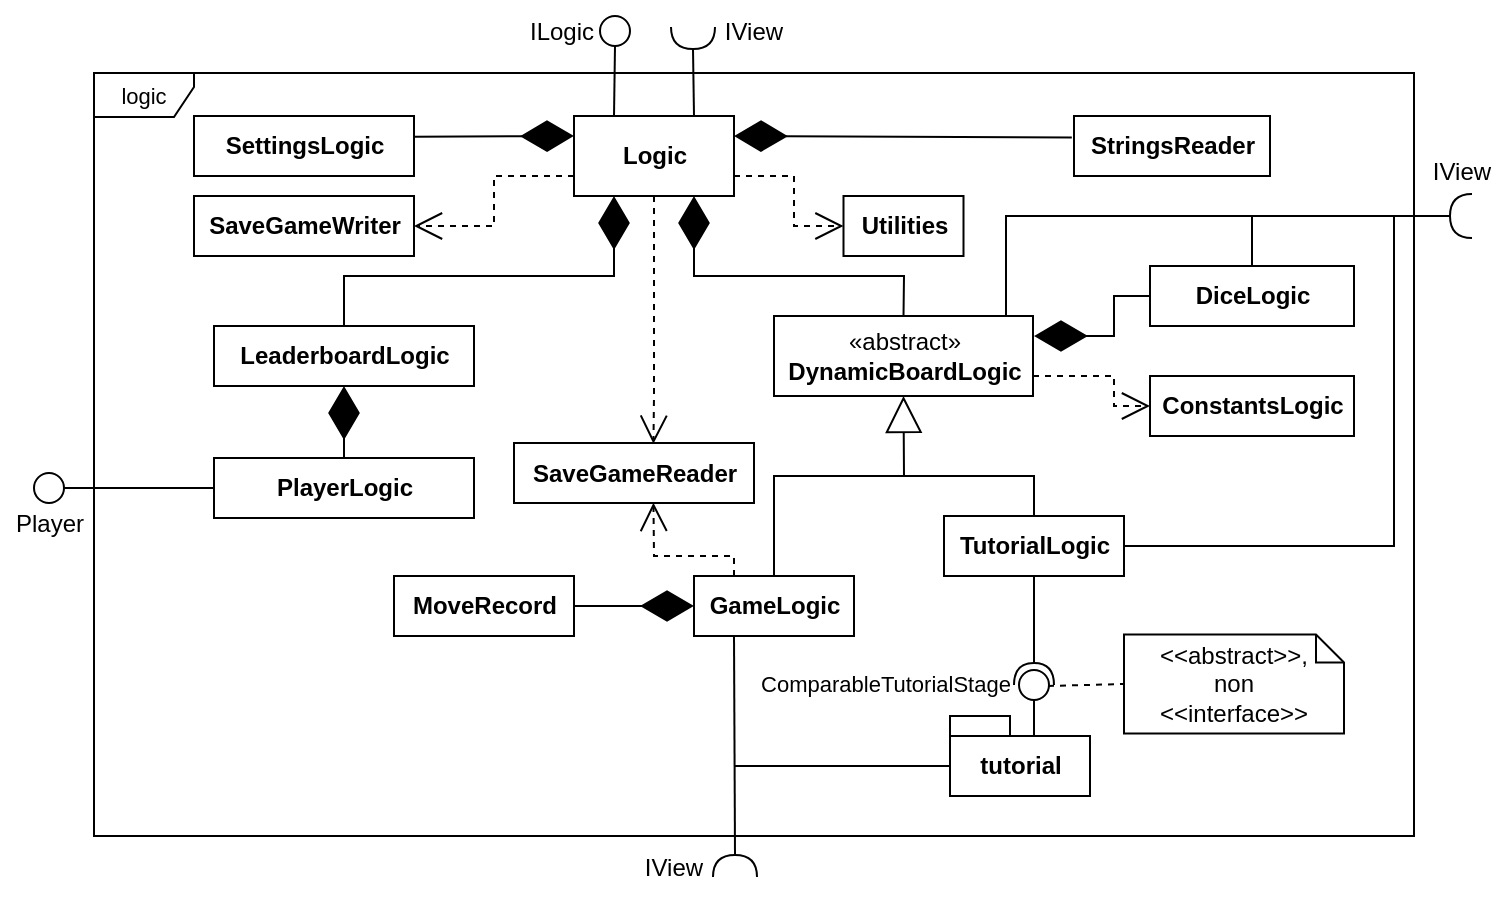 <mxfile version="20.5.3" type="github">
  <diagram id="fHfYpHDvZFgHZ8CbhTJR" name="Pagina-1">
    <mxGraphModel dx="953" dy="527" grid="1" gridSize="10" guides="1" tooltips="1" connect="1" arrows="1" fold="1" page="1" pageScale="1" pageWidth="827" pageHeight="1169" math="0" shadow="0">
      <root>
        <mxCell id="0" />
        <mxCell id="1" parent="0" />
        <mxCell id="deseukBThxSfhgFfrZho-65" value="logic" style="shape=umlFrame;whiteSpace=wrap;html=1;fontSize=11;width=50;height=22;" vertex="1" parent="1">
          <mxGeometry x="120" y="48.5" width="660" height="381.5" as="geometry" />
        </mxCell>
        <mxCell id="deseukBThxSfhgFfrZho-1" value="tutorial" style="shape=folder;fontStyle=1;spacingTop=10;tabWidth=30;tabHeight=10;tabPosition=left;html=1;" vertex="1" parent="1">
          <mxGeometry x="548" y="370" width="70" height="40" as="geometry" />
        </mxCell>
        <mxCell id="deseukBThxSfhgFfrZho-2" value="" style="shape=requiredInterface;html=1;verticalLabelPosition=bottom;sketch=0;rotation=-90;" vertex="1" parent="1">
          <mxGeometry x="584.5" y="339" width="11" height="20" as="geometry" />
        </mxCell>
        <mxCell id="deseukBThxSfhgFfrZho-3" value="" style="ellipse;whiteSpace=wrap;html=1;aspect=fixed;" vertex="1" parent="1">
          <mxGeometry x="582.5" y="347" width="15" height="15" as="geometry" />
        </mxCell>
        <mxCell id="deseukBThxSfhgFfrZho-4" value="" style="endArrow=none;html=1;rounded=0;entryX=0.5;entryY=1;entryDx=0;entryDy=0;" edge="1" parent="1" target="deseukBThxSfhgFfrZho-3">
          <mxGeometry width="50" height="50" relative="1" as="geometry">
            <mxPoint x="590" y="380" as="sourcePoint" />
            <mxPoint x="478" y="350" as="targetPoint" />
          </mxGeometry>
        </mxCell>
        <mxCell id="deseukBThxSfhgFfrZho-5" value="ComparableTutorialStage" style="text;html=1;strokeColor=none;fillColor=none;align=center;verticalAlign=middle;whiteSpace=wrap;rounded=0;fontSize=11;" vertex="1" parent="1">
          <mxGeometry x="448" y="339" width="135.5" height="30" as="geometry" />
        </mxCell>
        <mxCell id="deseukBThxSfhgFfrZho-6" value="&amp;lt;&amp;lt;abstract&amp;gt;&amp;gt;,&lt;br&gt;non&lt;br&gt;&amp;lt;&amp;lt;interface&amp;gt;&amp;gt;" style="shape=note;size=14;whiteSpace=wrap;html=1;" vertex="1" parent="1">
          <mxGeometry x="635" y="329.25" width="110" height="49.5" as="geometry" />
        </mxCell>
        <mxCell id="deseukBThxSfhgFfrZho-7" value="" style="endArrow=none;dashed=1;html=1;rounded=0;entryX=0;entryY=0.5;entryDx=0;entryDy=0;entryPerimeter=0;" edge="1" parent="1" target="deseukBThxSfhgFfrZho-6">
          <mxGeometry width="50" height="50" relative="1" as="geometry">
            <mxPoint x="597" y="355" as="sourcePoint" />
            <mxPoint x="648" y="220" as="targetPoint" />
          </mxGeometry>
        </mxCell>
        <mxCell id="deseukBThxSfhgFfrZho-8" value="&lt;b&gt;TutorialLogic&lt;/b&gt;" style="html=1;" vertex="1" parent="1">
          <mxGeometry x="545" y="270" width="90" height="30" as="geometry" />
        </mxCell>
        <mxCell id="deseukBThxSfhgFfrZho-9" value="" style="endArrow=none;html=1;rounded=0;entryX=0.5;entryY=1;entryDx=0;entryDy=0;exitX=1;exitY=0.5;exitDx=0;exitDy=0;exitPerimeter=0;" edge="1" parent="1" source="deseukBThxSfhgFfrZho-2" target="deseukBThxSfhgFfrZho-8">
          <mxGeometry width="50" height="50" relative="1" as="geometry">
            <mxPoint x="348" y="330" as="sourcePoint" />
            <mxPoint x="398" y="280" as="targetPoint" />
          </mxGeometry>
        </mxCell>
        <mxCell id="deseukBThxSfhgFfrZho-10" value="" style="shape=requiredInterface;html=1;verticalLabelPosition=bottom;sketch=0;rotation=-180;aspect=fixed;" vertex="1" parent="1">
          <mxGeometry x="798" y="109" width="11" height="22" as="geometry" />
        </mxCell>
        <mxCell id="deseukBThxSfhgFfrZho-11" value="IView" style="text;html=1;strokeColor=none;fillColor=none;align=center;verticalAlign=middle;whiteSpace=wrap;rounded=0;" vertex="1" parent="1">
          <mxGeometry x="390" y="431" width="40" height="30" as="geometry" />
        </mxCell>
        <mxCell id="deseukBThxSfhgFfrZho-13" value="«abstract»&lt;br&gt;&lt;b&gt;DynamicBoardLogic&lt;/b&gt;" style="html=1;" vertex="1" parent="1">
          <mxGeometry x="460" y="170" width="129.5" height="40" as="geometry" />
        </mxCell>
        <mxCell id="deseukBThxSfhgFfrZho-14" value="&lt;b&gt;GameLogic&lt;/b&gt;" style="html=1;" vertex="1" parent="1">
          <mxGeometry x="420" y="300" width="80" height="30" as="geometry" />
        </mxCell>
        <mxCell id="deseukBThxSfhgFfrZho-15" value="" style="endArrow=block;endSize=16;endFill=0;html=1;rounded=0;entryX=0.5;entryY=1;entryDx=0;entryDy=0;exitX=0.5;exitY=0;exitDx=0;exitDy=0;" edge="1" parent="1" source="deseukBThxSfhgFfrZho-14" target="deseukBThxSfhgFfrZho-13">
          <mxGeometry x="0.375" y="90" width="160" relative="1" as="geometry">
            <mxPoint x="210" y="220" as="sourcePoint" />
            <mxPoint x="370" y="220" as="targetPoint" />
            <Array as="points">
              <mxPoint x="460" y="250" />
              <mxPoint x="525" y="250" />
            </Array>
            <mxPoint as="offset" />
          </mxGeometry>
        </mxCell>
        <mxCell id="deseukBThxSfhgFfrZho-16" value="" style="endArrow=none;html=1;rounded=0;entryX=0.5;entryY=0;entryDx=0;entryDy=0;" edge="1" parent="1" target="deseukBThxSfhgFfrZho-8">
          <mxGeometry width="50" height="50" relative="1" as="geometry">
            <mxPoint x="500" y="250" as="sourcePoint" />
            <mxPoint x="740" y="180" as="targetPoint" />
            <Array as="points">
              <mxPoint x="590" y="250" />
            </Array>
          </mxGeometry>
        </mxCell>
        <mxCell id="deseukBThxSfhgFfrZho-17" value="&lt;b&gt;DiceLogic&lt;/b&gt;" style="html=1;" vertex="1" parent="1">
          <mxGeometry x="648" y="145" width="102" height="30" as="geometry" />
        </mxCell>
        <mxCell id="deseukBThxSfhgFfrZho-18" value="" style="endArrow=diamondThin;endFill=1;endSize=24;html=1;rounded=0;exitX=0;exitY=0.5;exitDx=0;exitDy=0;" edge="1" parent="1" source="deseukBThxSfhgFfrZho-17">
          <mxGeometry width="160" relative="1" as="geometry">
            <mxPoint x="600" y="230" as="sourcePoint" />
            <mxPoint x="590" y="180" as="targetPoint" />
            <Array as="points">
              <mxPoint x="630" y="160" />
              <mxPoint x="630" y="180" />
            </Array>
          </mxGeometry>
        </mxCell>
        <mxCell id="deseukBThxSfhgFfrZho-19" value="&lt;b&gt;Logic&lt;/b&gt;" style="html=1;" vertex="1" parent="1">
          <mxGeometry x="360" y="70" width="80" height="40" as="geometry" />
        </mxCell>
        <mxCell id="deseukBThxSfhgFfrZho-20" value="" style="endArrow=diamondThin;endFill=1;endSize=24;html=1;rounded=0;exitX=0.5;exitY=0;exitDx=0;exitDy=0;entryX=0.75;entryY=1;entryDx=0;entryDy=0;" edge="1" parent="1" source="deseukBThxSfhgFfrZho-13" target="deseukBThxSfhgFfrZho-19">
          <mxGeometry width="160" relative="1" as="geometry">
            <mxPoint x="428" y="160" as="sourcePoint" />
            <mxPoint x="370" y="160" as="targetPoint" />
            <Array as="points">
              <mxPoint x="525" y="150" />
              <mxPoint x="420" y="150" />
            </Array>
          </mxGeometry>
        </mxCell>
        <mxCell id="deseukBThxSfhgFfrZho-22" value="&lt;b&gt;StringsReader&lt;/b&gt;" style="html=1;" vertex="1" parent="1">
          <mxGeometry x="610" y="70" width="98" height="30" as="geometry" />
        </mxCell>
        <mxCell id="deseukBThxSfhgFfrZho-23" value="" style="endArrow=diamondThin;endFill=1;endSize=24;html=1;rounded=0;exitX=-0.011;exitY=0.36;exitDx=0;exitDy=0;entryX=1;entryY=0.25;entryDx=0;entryDy=0;exitPerimeter=0;" edge="1" parent="1" source="deseukBThxSfhgFfrZho-22" target="deseukBThxSfhgFfrZho-19">
          <mxGeometry width="160" relative="1" as="geometry">
            <mxPoint x="495" y="94.5" as="sourcePoint" />
            <mxPoint x="470" y="80" as="targetPoint" />
          </mxGeometry>
        </mxCell>
        <mxCell id="deseukBThxSfhgFfrZho-24" value="&lt;b&gt;SettingsLogic&lt;/b&gt;" style="html=1;" vertex="1" parent="1">
          <mxGeometry x="170" y="70" width="110" height="30" as="geometry" />
        </mxCell>
        <mxCell id="deseukBThxSfhgFfrZho-25" value="" style="endArrow=diamondThin;endFill=1;endSize=24;html=1;rounded=0;entryX=0;entryY=0.25;entryDx=0;entryDy=0;exitX=1;exitY=0.344;exitDx=0;exitDy=0;exitPerimeter=0;" edge="1" parent="1" source="deseukBThxSfhgFfrZho-24" target="deseukBThxSfhgFfrZho-19">
          <mxGeometry width="160" relative="1" as="geometry">
            <mxPoint x="300" y="90" as="sourcePoint" />
            <mxPoint x="290" y="150" as="targetPoint" />
          </mxGeometry>
        </mxCell>
        <mxCell id="deseukBThxSfhgFfrZho-26" value="&lt;b&gt;LeaderboardLogic&lt;/b&gt;" style="html=1;" vertex="1" parent="1">
          <mxGeometry x="180" y="175" width="130" height="30" as="geometry" />
        </mxCell>
        <mxCell id="deseukBThxSfhgFfrZho-27" value="" style="endArrow=diamondThin;endFill=1;endSize=24;html=1;rounded=0;exitX=0.5;exitY=0;exitDx=0;exitDy=0;entryX=0.25;entryY=1;entryDx=0;entryDy=0;" edge="1" parent="1" source="deseukBThxSfhgFfrZho-26" target="deseukBThxSfhgFfrZho-19">
          <mxGeometry width="160" relative="1" as="geometry">
            <mxPoint x="474.75" y="210" as="sourcePoint" />
            <mxPoint x="370" y="150" as="targetPoint" />
            <Array as="points">
              <mxPoint x="245" y="150" />
              <mxPoint x="380" y="150" />
            </Array>
          </mxGeometry>
        </mxCell>
        <mxCell id="deseukBThxSfhgFfrZho-29" value="&lt;b&gt;PlayerLogic&lt;/b&gt;" style="html=1;" vertex="1" parent="1">
          <mxGeometry x="180" y="241" width="130" height="30" as="geometry" />
        </mxCell>
        <mxCell id="deseukBThxSfhgFfrZho-35" value="" style="ellipse;whiteSpace=wrap;html=1;aspect=fixed;" vertex="1" parent="1">
          <mxGeometry x="90" y="248.5" width="15" height="15" as="geometry" />
        </mxCell>
        <mxCell id="deseukBThxSfhgFfrZho-36" value="Player" style="text;html=1;strokeColor=none;fillColor=none;align=center;verticalAlign=middle;whiteSpace=wrap;rounded=0;" vertex="1" parent="1">
          <mxGeometry x="73.5" y="263.5" width="48" height="20" as="geometry" />
        </mxCell>
        <mxCell id="deseukBThxSfhgFfrZho-37" value="" style="endArrow=none;html=1;rounded=0;exitX=1;exitY=0.5;exitDx=0;exitDy=0;entryX=0;entryY=0.5;entryDx=0;entryDy=0;" edge="1" parent="1" source="deseukBThxSfhgFfrZho-35" target="deseukBThxSfhgFfrZho-29">
          <mxGeometry width="50" height="50" relative="1" as="geometry">
            <mxPoint x="110" y="231" as="sourcePoint" />
            <mxPoint x="160" y="181" as="targetPoint" />
          </mxGeometry>
        </mxCell>
        <mxCell id="deseukBThxSfhgFfrZho-38" value="" style="endArrow=diamondThin;endFill=1;endSize=24;html=1;rounded=0;exitX=0.5;exitY=0;exitDx=0;exitDy=0;entryX=0.5;entryY=1;entryDx=0;entryDy=0;" edge="1" parent="1" source="deseukBThxSfhgFfrZho-29" target="deseukBThxSfhgFfrZho-26">
          <mxGeometry width="160" relative="1" as="geometry">
            <mxPoint x="220" y="105" as="sourcePoint" />
            <mxPoint x="300" y="105" as="targetPoint" />
          </mxGeometry>
        </mxCell>
        <mxCell id="deseukBThxSfhgFfrZho-39" value="&lt;b&gt;SaveGameReader&lt;/b&gt;" style="html=1;" vertex="1" parent="1">
          <mxGeometry x="330" y="233.5" width="120" height="30" as="geometry" />
        </mxCell>
        <mxCell id="deseukBThxSfhgFfrZho-40" value="" style="endArrow=open;endSize=12;dashed=1;html=1;rounded=0;entryX=0.581;entryY=0.997;entryDx=0;entryDy=0;exitX=0.25;exitY=0;exitDx=0;exitDy=0;entryPerimeter=0;" edge="1" parent="1" source="deseukBThxSfhgFfrZho-14" target="deseukBThxSfhgFfrZho-39">
          <mxGeometry x="-0.306" y="-10" width="160" relative="1" as="geometry">
            <mxPoint x="380" y="410" as="sourcePoint" />
            <mxPoint x="540" y="410" as="targetPoint" />
            <Array as="points">
              <mxPoint x="440" y="290" />
              <mxPoint x="400" y="290" />
            </Array>
            <mxPoint as="offset" />
          </mxGeometry>
        </mxCell>
        <mxCell id="deseukBThxSfhgFfrZho-41" value="" style="endArrow=open;endSize=12;dashed=1;html=1;rounded=0;entryX=0.581;entryY=0.012;entryDx=0;entryDy=0;exitX=0.5;exitY=1;exitDx=0;exitDy=0;entryPerimeter=0;" edge="1" parent="1" source="deseukBThxSfhgFfrZho-19" target="deseukBThxSfhgFfrZho-39">
          <mxGeometry x="0.348" y="22" width="160" relative="1" as="geometry">
            <mxPoint x="400" y="241" as="sourcePoint" />
            <mxPoint x="340" y="241" as="targetPoint" />
            <Array as="points">
              <mxPoint x="400" y="200" />
              <mxPoint x="400" y="210" />
            </Array>
            <mxPoint x="20" y="-12" as="offset" />
          </mxGeometry>
        </mxCell>
        <mxCell id="deseukBThxSfhgFfrZho-42" value="" style="endArrow=diamondThin;endFill=1;endSize=24;html=1;rounded=0;entryX=0;entryY=0.5;entryDx=0;entryDy=0;" edge="1" parent="1" target="deseukBThxSfhgFfrZho-14">
          <mxGeometry width="160" relative="1" as="geometry">
            <mxPoint x="360" y="315" as="sourcePoint" />
            <mxPoint x="400" y="320" as="targetPoint" />
          </mxGeometry>
        </mxCell>
        <mxCell id="deseukBThxSfhgFfrZho-43" value="&lt;b&gt;MoveRecord&lt;/b&gt;" style="html=1;" vertex="1" parent="1">
          <mxGeometry x="270" y="300" width="90" height="30" as="geometry" />
        </mxCell>
        <mxCell id="deseukBThxSfhgFfrZho-44" value="&lt;b&gt;Utilities&lt;/b&gt;" style="html=1;" vertex="1" parent="1">
          <mxGeometry x="494.75" y="110" width="60" height="30" as="geometry" />
        </mxCell>
        <mxCell id="deseukBThxSfhgFfrZho-45" value="" style="endArrow=open;endSize=12;dashed=1;html=1;rounded=0;entryX=0;entryY=0.5;entryDx=0;entryDy=0;exitX=1;exitY=0.75;exitDx=0;exitDy=0;" edge="1" parent="1" source="deseukBThxSfhgFfrZho-19" target="deseukBThxSfhgFfrZho-44">
          <mxGeometry x="0.789" y="25" width="160" relative="1" as="geometry">
            <mxPoint x="410" y="120" as="sourcePoint" />
            <mxPoint x="400" y="243.5" as="targetPoint" />
            <Array as="points">
              <mxPoint x="470" y="100" />
              <mxPoint x="470" y="125" />
            </Array>
            <mxPoint as="offset" />
          </mxGeometry>
        </mxCell>
        <mxCell id="deseukBThxSfhgFfrZho-46" value="&lt;b&gt;SaveGameWriter&lt;/b&gt;" style="html=1;" vertex="1" parent="1">
          <mxGeometry x="170" y="110" width="110" height="30" as="geometry" />
        </mxCell>
        <mxCell id="deseukBThxSfhgFfrZho-47" value="" style="endArrow=open;endSize=12;dashed=1;html=1;rounded=0;entryX=1;entryY=0.5;entryDx=0;entryDy=0;exitX=0;exitY=0.75;exitDx=0;exitDy=0;" edge="1" parent="1" source="deseukBThxSfhgFfrZho-19" target="deseukBThxSfhgFfrZho-46">
          <mxGeometry x="0.348" y="22" width="160" relative="1" as="geometry">
            <mxPoint x="410" y="120" as="sourcePoint" />
            <mxPoint x="400" y="243.5" as="targetPoint" />
            <Array as="points">
              <mxPoint x="320" y="100" />
              <mxPoint x="320" y="125" />
            </Array>
            <mxPoint x="20" y="-12" as="offset" />
          </mxGeometry>
        </mxCell>
        <mxCell id="deseukBThxSfhgFfrZho-48" value="&lt;b&gt;ConstantsLogic&lt;/b&gt;" style="html=1;" vertex="1" parent="1">
          <mxGeometry x="648" y="200" width="102" height="30" as="geometry" />
        </mxCell>
        <mxCell id="deseukBThxSfhgFfrZho-49" value="" style="endArrow=open;endSize=12;dashed=1;html=1;rounded=0;entryX=0;entryY=0.5;entryDx=0;entryDy=0;exitX=1;exitY=0.75;exitDx=0;exitDy=0;" edge="1" parent="1" source="deseukBThxSfhgFfrZho-13" target="deseukBThxSfhgFfrZho-48">
          <mxGeometry x="0.789" y="25" width="160" relative="1" as="geometry">
            <mxPoint x="450" y="110" as="sourcePoint" />
            <mxPoint x="520" y="135" as="targetPoint" />
            <Array as="points">
              <mxPoint x="630" y="200" />
              <mxPoint x="630" y="215" />
            </Array>
            <mxPoint as="offset" />
          </mxGeometry>
        </mxCell>
        <mxCell id="deseukBThxSfhgFfrZho-50" value="" style="ellipse;whiteSpace=wrap;html=1;aspect=fixed;" vertex="1" parent="1">
          <mxGeometry x="373" y="20" width="15" height="15" as="geometry" />
        </mxCell>
        <mxCell id="deseukBThxSfhgFfrZho-51" value="ILogic" style="text;html=1;strokeColor=none;fillColor=none;align=center;verticalAlign=middle;whiteSpace=wrap;rounded=0;" vertex="1" parent="1">
          <mxGeometry x="330" y="17.5" width="48" height="20" as="geometry" />
        </mxCell>
        <mxCell id="deseukBThxSfhgFfrZho-52" value="" style="endArrow=none;html=1;rounded=0;exitX=0.5;exitY=1;exitDx=0;exitDy=0;entryX=0.25;entryY=0;entryDx=0;entryDy=0;" edge="1" parent="1" source="deseukBThxSfhgFfrZho-50" target="deseukBThxSfhgFfrZho-19">
          <mxGeometry width="50" height="50" relative="1" as="geometry">
            <mxPoint x="416.5" y="2.5" as="sourcePoint" />
            <mxPoint x="486.5" y="27.5" as="targetPoint" />
          </mxGeometry>
        </mxCell>
        <mxCell id="deseukBThxSfhgFfrZho-53" value="" style="shape=requiredInterface;html=1;verticalLabelPosition=bottom;sketch=0;rotation=90;aspect=fixed;" vertex="1" parent="1">
          <mxGeometry x="414" y="20" width="11" height="22" as="geometry" />
        </mxCell>
        <mxCell id="deseukBThxSfhgFfrZho-54" value="" style="endArrow=none;html=1;rounded=0;strokeColor=default;strokeWidth=1;startSize=6;sourcePerimeterSpacing=0;jumpStyle=none;jumpSize=4;exitX=1;exitY=0.5;exitDx=0;exitDy=0;exitPerimeter=0;entryX=0.75;entryY=0;entryDx=0;entryDy=0;" edge="1" parent="1" source="deseukBThxSfhgFfrZho-53" target="deseukBThxSfhgFfrZho-19">
          <mxGeometry width="50" height="50" relative="1" as="geometry">
            <mxPoint x="796.46" y="497.5" as="sourcePoint" />
            <mxPoint x="628" y="405" as="targetPoint" />
          </mxGeometry>
        </mxCell>
        <mxCell id="deseukBThxSfhgFfrZho-55" value="IView" style="text;html=1;strokeColor=none;fillColor=none;align=center;verticalAlign=middle;whiteSpace=wrap;rounded=0;" vertex="1" parent="1">
          <mxGeometry x="783.5" y="83" width="40" height="30" as="geometry" />
        </mxCell>
        <mxCell id="deseukBThxSfhgFfrZho-56" value="IView" style="text;html=1;strokeColor=none;fillColor=none;align=center;verticalAlign=middle;whiteSpace=wrap;rounded=0;" vertex="1" parent="1">
          <mxGeometry x="430" y="12.5" width="40" height="30" as="geometry" />
        </mxCell>
        <mxCell id="deseukBThxSfhgFfrZho-58" value="" style="endArrow=none;html=1;rounded=0;entryX=1;entryY=0.5;entryDx=0;entryDy=0;entryPerimeter=0;" edge="1" parent="1" target="deseukBThxSfhgFfrZho-10">
          <mxGeometry width="50" height="50" relative="1" as="geometry">
            <mxPoint x="576" y="170" as="sourcePoint" />
            <mxPoint x="770" y="160" as="targetPoint" />
            <Array as="points">
              <mxPoint x="576" y="120" />
              <mxPoint x="770" y="120" />
            </Array>
          </mxGeometry>
        </mxCell>
        <mxCell id="deseukBThxSfhgFfrZho-60" value="" style="endArrow=none;html=1;rounded=0;fontSize=11;entryX=0.5;entryY=0;entryDx=0;entryDy=0;" edge="1" parent="1" target="deseukBThxSfhgFfrZho-17">
          <mxGeometry width="50" height="50" relative="1" as="geometry">
            <mxPoint x="699" y="120" as="sourcePoint" />
            <mxPoint x="840" y="270" as="targetPoint" />
          </mxGeometry>
        </mxCell>
        <mxCell id="deseukBThxSfhgFfrZho-61" value="" style="shape=requiredInterface;html=1;verticalLabelPosition=bottom;sketch=0;rotation=-90;aspect=fixed;" vertex="1" parent="1">
          <mxGeometry x="435" y="434" width="11" height="22" as="geometry" />
        </mxCell>
        <mxCell id="deseukBThxSfhgFfrZho-62" value="" style="endArrow=none;html=1;rounded=0;fontSize=11;entryX=0.25;entryY=1;entryDx=0;entryDy=0;exitX=1;exitY=0.5;exitDx=0;exitDy=0;exitPerimeter=0;" edge="1" parent="1" source="deseukBThxSfhgFfrZho-61" target="deseukBThxSfhgFfrZho-14">
          <mxGeometry width="50" height="50" relative="1" as="geometry">
            <mxPoint x="400" y="410" as="sourcePoint" />
            <mxPoint x="450" y="360" as="targetPoint" />
          </mxGeometry>
        </mxCell>
        <mxCell id="deseukBThxSfhgFfrZho-63" value="" style="endArrow=none;html=1;rounded=0;fontSize=11;entryX=0;entryY=0;entryDx=0;entryDy=25;entryPerimeter=0;" edge="1" parent="1" target="deseukBThxSfhgFfrZho-1">
          <mxGeometry width="50" height="50" relative="1" as="geometry">
            <mxPoint x="440" y="395" as="sourcePoint" />
            <mxPoint x="530" y="390" as="targetPoint" />
          </mxGeometry>
        </mxCell>
        <mxCell id="deseukBThxSfhgFfrZho-64" value="" style="endArrow=none;html=1;rounded=0;fontSize=11;exitX=1;exitY=0.5;exitDx=0;exitDy=0;" edge="1" parent="1" source="deseukBThxSfhgFfrZho-8">
          <mxGeometry width="50" height="50" relative="1" as="geometry">
            <mxPoint x="680" y="330" as="sourcePoint" />
            <mxPoint x="770" y="120" as="targetPoint" />
            <Array as="points">
              <mxPoint x="770" y="285" />
            </Array>
          </mxGeometry>
        </mxCell>
      </root>
    </mxGraphModel>
  </diagram>
</mxfile>

